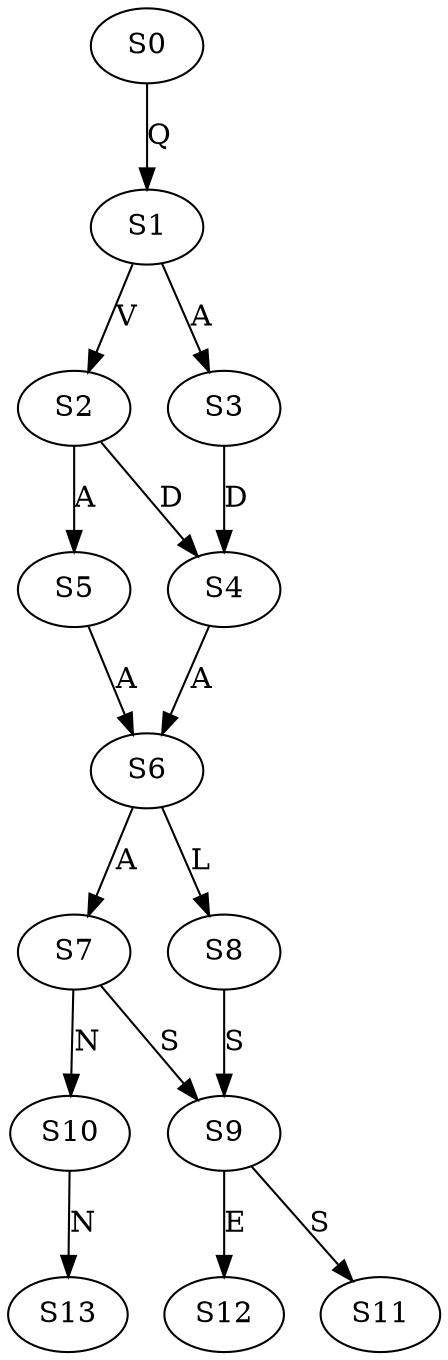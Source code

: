 strict digraph  {
	S0 -> S1 [ label = Q ];
	S1 -> S2 [ label = V ];
	S1 -> S3 [ label = A ];
	S2 -> S4 [ label = D ];
	S2 -> S5 [ label = A ];
	S3 -> S4 [ label = D ];
	S4 -> S6 [ label = A ];
	S5 -> S6 [ label = A ];
	S6 -> S7 [ label = A ];
	S6 -> S8 [ label = L ];
	S7 -> S9 [ label = S ];
	S7 -> S10 [ label = N ];
	S8 -> S9 [ label = S ];
	S9 -> S11 [ label = S ];
	S9 -> S12 [ label = E ];
	S10 -> S13 [ label = N ];
}
